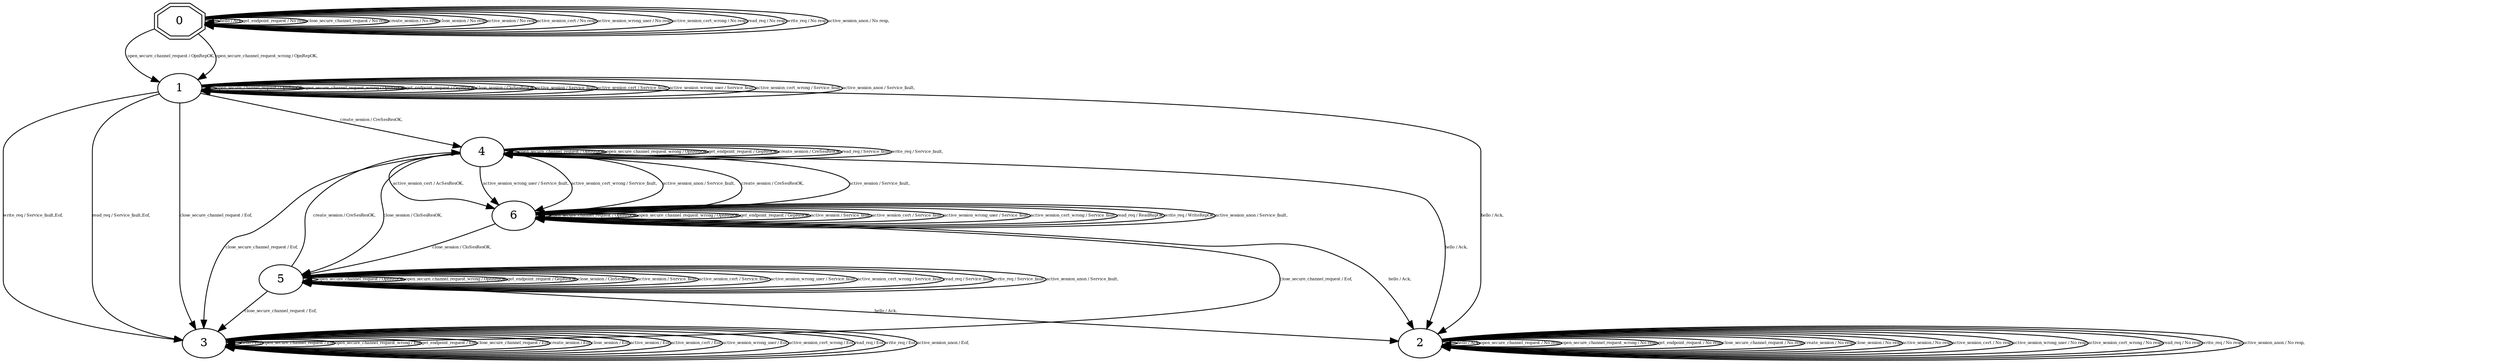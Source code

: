 digraph "Automata" {
"0" [shape=doubleoctagon, style=filled, fillcolor=white, URL="0"];
"1" [shape=ellipse, style=filled, fillcolor=white, URL="1"];
"4" [shape=ellipse, style=filled, fillcolor=white, URL="4"];
"6" [shape=ellipse, style=filled, fillcolor=white, URL="6"];
"5" [shape=ellipse, style=filled, fillcolor=white, URL="5"];
"3" [shape=ellipse, style=filled, fillcolor=white, URL="3"];
"2" [shape=ellipse, style=filled, fillcolor=white, URL="2"];
"0" -> "0" [fontsize=5, label="hello / Ack,", URL="t0"];
"0" -> "1" [fontsize=5, label="open_secure_channel_request / OpnRepOK,", URL="t1"];
"0" -> "1" [fontsize=5, label="open_secure_channel_request_wrong / OpnRepOK,", URL="t2"];
"0" -> "0" [fontsize=5, label="get_endpoint_request / No resp,", URL="t3"];
"0" -> "0" [fontsize=5, label="close_secure_channel_request / No resp,", URL="t4"];
"0" -> "0" [fontsize=5, label="create_session / No resp,", URL="t5"];
"0" -> "0" [fontsize=5, label="close_session / No resp,", URL="t6"];
"0" -> "0" [fontsize=5, label="active_session / No resp,", URL="t7"];
"0" -> "0" [fontsize=5, label="active_session_cert / No resp,", URL="t8"];
"0" -> "0" [fontsize=5, label="active_session_wrong_user / No resp,", URL="t9"];
"0" -> "0" [fontsize=5, label="active_session_cert_wrong / No resp,", URL="t10"];
"0" -> "0" [fontsize=5, label="read_req / No resp,", URL="t11"];
"0" -> "0" [fontsize=5, label="write_req / No resp,", URL="t12"];
"0" -> "0" [fontsize=5, label="active_session_anon / No resp,", URL="t13"];
"1" -> "2" [fontsize=5, label="hello / Ack,", URL="t14"];
"1" -> "1" [fontsize=5, label="open_secure_channel_request / OpnRepOK,", URL="t15"];
"1" -> "1" [fontsize=5, label="open_secure_channel_request_wrong / OpnRepOK,", URL="t16"];
"1" -> "1" [fontsize=5, label="get_endpoint_request / GepResOK,", URL="t17"];
"1" -> "3" [fontsize=5, label="close_secure_channel_request / Eof,", URL="t18"];
"1" -> "4" [fontsize=5, label="create_session / CreSesResOK,", URL="t19"];
"1" -> "1" [fontsize=5, label="close_session / CloSesResOK,", URL="t20"];
"1" -> "1" [fontsize=5, label="active_session / Service_fault,", URL="t21"];
"1" -> "1" [fontsize=5, label="active_session_cert / Service_fault,", URL="t22"];
"1" -> "1" [fontsize=5, label="active_session_wrong_user / Service_fault,", URL="t23"];
"1" -> "1" [fontsize=5, label="active_session_cert_wrong / Service_fault,", URL="t24"];
"1" -> "3" [fontsize=5, label="read_req / Service_fault,Eof,", URL="t25"];
"1" -> "3" [fontsize=5, label="write_req / Service_fault,Eof,", URL="t26"];
"1" -> "1" [fontsize=5, label="active_session_anon / Service_fault,", URL="t27"];
"4" -> "2" [fontsize=5, label="hello / Ack,", URL="t56"];
"4" -> "4" [fontsize=5, label="open_secure_channel_request / OpnRepOK,", URL="t57"];
"4" -> "4" [fontsize=5, label="open_secure_channel_request_wrong / OpnRepOK,", URL="t58"];
"4" -> "4" [fontsize=5, label="get_endpoint_request / GepResOK,", URL="t59"];
"4" -> "3" [fontsize=5, label="close_secure_channel_request / Eof,", URL="t60"];
"4" -> "4" [fontsize=5, label="create_session / CreSesResOK,", URL="t61"];
"4" -> "5" [fontsize=5, label="close_session / CloSesResOK,", URL="t62"];
"4" -> "6" [fontsize=5, label="active_session / Service_fault,", URL="t63"];
"4" -> "6" [fontsize=5, label="active_session_cert / AcSesResOK,", URL="t64"];
"4" -> "6" [fontsize=5, label="active_session_wrong_user / Service_fault,", URL="t65"];
"4" -> "6" [fontsize=5, label="active_session_cert_wrong / Service_fault,", URL="t66"];
"4" -> "4" [fontsize=5, label="read_req / Service_fault,", URL="t67"];
"4" -> "4" [fontsize=5, label="write_req / Service_fault,", URL="t68"];
"4" -> "6" [fontsize=5, label="active_session_anon / Service_fault,", URL="t69"];
"6" -> "2" [fontsize=5, label="hello / Ack,", URL="t84"];
"6" -> "6" [fontsize=5, label="open_secure_channel_request / OpnRepOK,", URL="t85"];
"6" -> "6" [fontsize=5, label="open_secure_channel_request_wrong / OpnRepOK,", URL="t86"];
"6" -> "6" [fontsize=5, label="get_endpoint_request / GepResOK,", URL="t87"];
"6" -> "3" [fontsize=5, label="close_secure_channel_request / Eof,", URL="t88"];
"6" -> "4" [fontsize=5, label="create_session / CreSesResOK,", URL="t89"];
"6" -> "5" [fontsize=5, label="close_session / CloSesResOK,", URL="t90"];
"6" -> "6" [fontsize=5, label="active_session / Service_fault,", URL="t91"];
"6" -> "6" [fontsize=5, label="active_session_cert / Service_fault,", URL="t92"];
"6" -> "6" [fontsize=5, label="active_session_wrong_user / Service_fault,", URL="t93"];
"6" -> "6" [fontsize=5, label="active_session_cert_wrong / Service_fault,", URL="t94"];
"6" -> "6" [fontsize=5, label="read_req / ReadRepOK,", URL="t95"];
"6" -> "6" [fontsize=5, label="write_req / WriteRepOK,", URL="t96"];
"6" -> "6" [fontsize=5, label="active_session_anon / Service_fault,", URL="t97"];
"5" -> "2" [fontsize=5, label="hello / Ack,", URL="t70"];
"5" -> "5" [fontsize=5, label="open_secure_channel_request / OpnRepOK,", URL="t71"];
"5" -> "5" [fontsize=5, label="open_secure_channel_request_wrong / OpnRepOK,", URL="t72"];
"5" -> "5" [fontsize=5, label="get_endpoint_request / GepResOK,", URL="t73"];
"5" -> "3" [fontsize=5, label="close_secure_channel_request / Eof,", URL="t74"];
"5" -> "4" [fontsize=5, label="create_session / CreSesResOK,", URL="t75"];
"5" -> "5" [fontsize=5, label="close_session / CloSesResOK,", URL="t76"];
"5" -> "5" [fontsize=5, label="active_session / Service_fault,", URL="t77"];
"5" -> "5" [fontsize=5, label="active_session_cert / Service_fault,", URL="t78"];
"5" -> "5" [fontsize=5, label="active_session_wrong_user / Service_fault,", URL="t79"];
"5" -> "5" [fontsize=5, label="active_session_cert_wrong / Service_fault,", URL="t80"];
"5" -> "5" [fontsize=5, label="read_req / Service_fault,", URL="t81"];
"5" -> "5" [fontsize=5, label="write_req / Service_fault,", URL="t82"];
"5" -> "5" [fontsize=5, label="active_session_anon / Service_fault,", URL="t83"];
"3" -> "3" [fontsize=5, label="hello / Eof,", URL="t42"];
"3" -> "3" [fontsize=5, label="open_secure_channel_request / Eof,", URL="t43"];
"3" -> "3" [fontsize=5, label="open_secure_channel_request_wrong / Eof,", URL="t44"];
"3" -> "3" [fontsize=5, label="get_endpoint_request / Eof,", URL="t45"];
"3" -> "3" [fontsize=5, label="close_secure_channel_request / Eof,", URL="t46"];
"3" -> "3" [fontsize=5, label="create_session / Eof,", URL="t47"];
"3" -> "3" [fontsize=5, label="close_session / Eof,", URL="t48"];
"3" -> "3" [fontsize=5, label="active_session / Eof,", URL="t49"];
"3" -> "3" [fontsize=5, label="active_session_cert / Eof,", URL="t50"];
"3" -> "3" [fontsize=5, label="active_session_wrong_user / Eof,", URL="t51"];
"3" -> "3" [fontsize=5, label="active_session_cert_wrong / Eof,", URL="t52"];
"3" -> "3" [fontsize=5, label="read_req / Eof,", URL="t53"];
"3" -> "3" [fontsize=5, label="write_req / Eof,", URL="t54"];
"3" -> "3" [fontsize=5, label="active_session_anon / Eof,", URL="t55"];
"2" -> "2" [fontsize=5, label="hello / Ack,", URL="t28"];
"2" -> "2" [fontsize=5, label="open_secure_channel_request / No resp,", URL="t29"];
"2" -> "2" [fontsize=5, label="open_secure_channel_request_wrong / No resp,", URL="t30"];
"2" -> "2" [fontsize=5, label="get_endpoint_request / No resp,", URL="t31"];
"2" -> "2" [fontsize=5, label="close_secure_channel_request / No resp,", URL="t32"];
"2" -> "2" [fontsize=5, label="create_session / No resp,", URL="t33"];
"2" -> "2" [fontsize=5, label="close_session / No resp,", URL="t34"];
"2" -> "2" [fontsize=5, label="active_session / No resp,", URL="t35"];
"2" -> "2" [fontsize=5, label="active_session_cert / No resp,", URL="t36"];
"2" -> "2" [fontsize=5, label="active_session_wrong_user / No resp,", URL="t37"];
"2" -> "2" [fontsize=5, label="active_session_cert_wrong / No resp,", URL="t38"];
"2" -> "2" [fontsize=5, label="read_req / No resp,", URL="t39"];
"2" -> "2" [fontsize=5, label="write_req / No resp,", URL="t40"];
"2" -> "2" [fontsize=5, label="active_session_anon / No resp,", URL="t41"];
}
